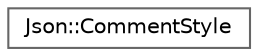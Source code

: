 digraph "Graphical Class Hierarchy"
{
 // LATEX_PDF_SIZE
  bgcolor="transparent";
  edge [fontname=Helvetica,fontsize=10,labelfontname=Helvetica,labelfontsize=10];
  node [fontname=Helvetica,fontsize=10,shape=box,height=0.2,width=0.4];
  rankdir="LR";
  Node0 [label="Json::CommentStyle",height=0.2,width=0.4,color="grey40", fillcolor="white", style="filled",URL="$struct_json_1_1_comment_style.html",tooltip="Scoped enums are not available until C++11."];
}
